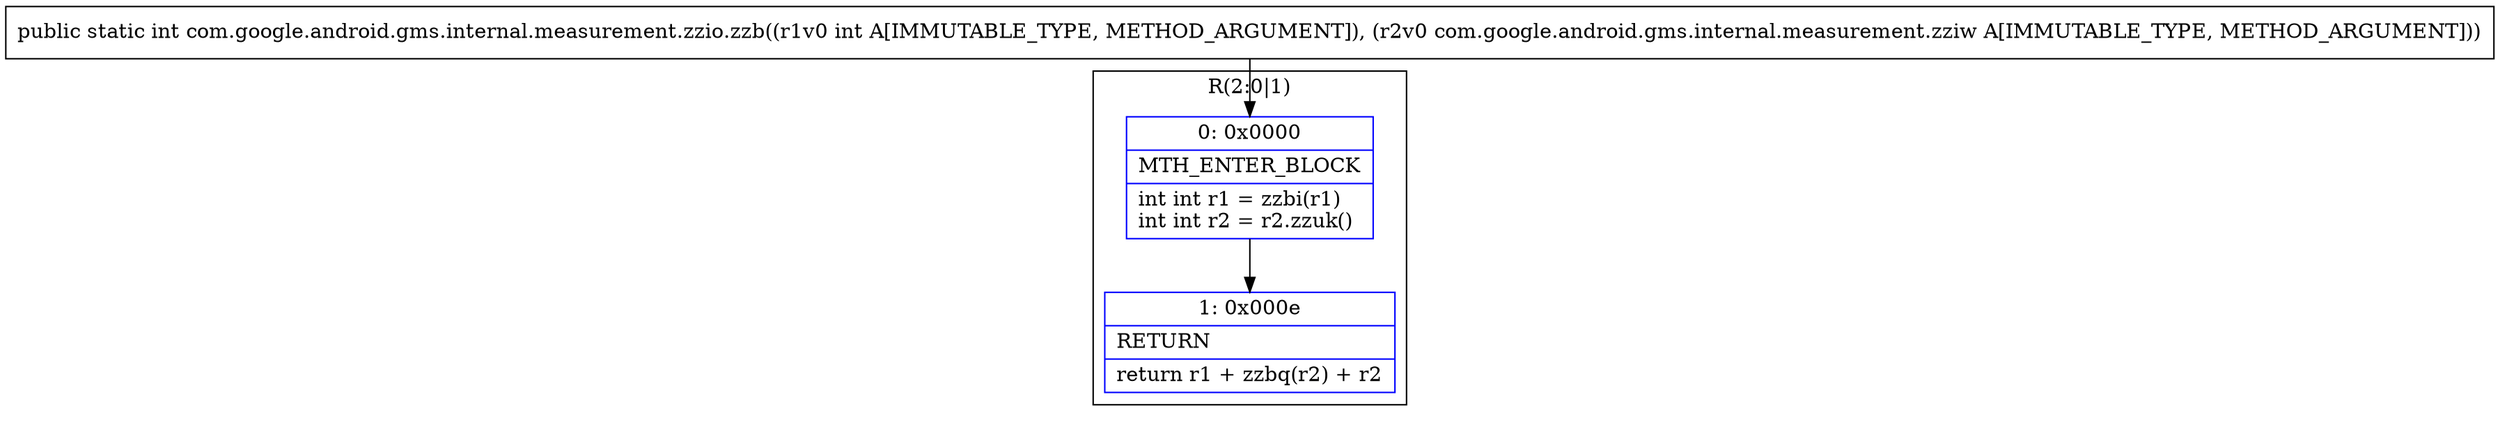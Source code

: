 digraph "CFG forcom.google.android.gms.internal.measurement.zzio.zzb(ILcom\/google\/android\/gms\/internal\/measurement\/zziw;)I" {
subgraph cluster_Region_70037444 {
label = "R(2:0|1)";
node [shape=record,color=blue];
Node_0 [shape=record,label="{0\:\ 0x0000|MTH_ENTER_BLOCK\l|int int r1 = zzbi(r1)\lint int r2 = r2.zzuk()\l}"];
Node_1 [shape=record,label="{1\:\ 0x000e|RETURN\l|return r1 + zzbq(r2) + r2\l}"];
}
MethodNode[shape=record,label="{public static int com.google.android.gms.internal.measurement.zzio.zzb((r1v0 int A[IMMUTABLE_TYPE, METHOD_ARGUMENT]), (r2v0 com.google.android.gms.internal.measurement.zziw A[IMMUTABLE_TYPE, METHOD_ARGUMENT])) }"];
MethodNode -> Node_0;
Node_0 -> Node_1;
}

